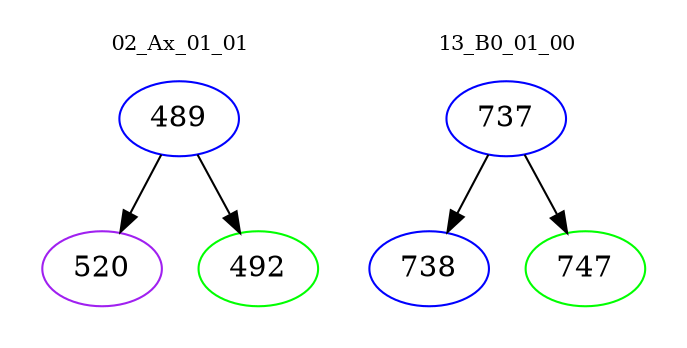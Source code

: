 digraph{
subgraph cluster_0 {
color = white
label = "02_Ax_01_01";
fontsize=10;
T0_489 [label="489", color="blue"]
T0_489 -> T0_520 [color="black"]
T0_520 [label="520", color="purple"]
T0_489 -> T0_492 [color="black"]
T0_492 [label="492", color="green"]
}
subgraph cluster_1 {
color = white
label = "13_B0_01_00";
fontsize=10;
T1_737 [label="737", color="blue"]
T1_737 -> T1_738 [color="black"]
T1_738 [label="738", color="blue"]
T1_737 -> T1_747 [color="black"]
T1_747 [label="747", color="green"]
}
}
